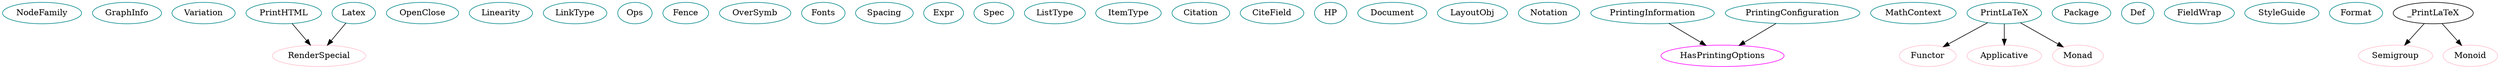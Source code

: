 digraph printers{
NodeFamily	[shape=oval, color=turquoise4, label="NodeFamily"];
GraphInfo	[shape=oval, color=turquoise4, label="GraphInfo"];
Variation	[shape=oval, color=turquoise4, label="Variation"];
PrintHTML	[shape=oval, color=turquoise4, label="PrintHTML"];
OpenClose	[shape=oval, color=turquoise4, label="OpenClose"];
Variation	[shape=oval, color=turquoise4, label="Variation"];
Linearity	[shape=oval, color=turquoise4, label="Linearity"];
LinkType	[shape=oval, color=turquoise4, label="LinkType"];
Ops	[shape=oval, color=turquoise4, label="Ops"];
Fence	[shape=oval, color=turquoise4, label="Fence"];
OverSymb	[shape=oval, color=turquoise4, label="OverSymb"];
Fonts	[shape=oval, color=turquoise4, label="Fonts"];
Spacing	[shape=oval, color=turquoise4, label="Spacing"];
Expr	[shape=oval, color=turquoise4, label="Expr"];
Spec	[shape=oval, color=turquoise4, label="Spec"];
ListType	[shape=oval, color=turquoise4, label="ListType"];
ItemType	[shape=oval, color=turquoise4, label="ItemType"];
Citation	[shape=oval, color=turquoise4, label="Citation"];
CiteField	[shape=oval, color=turquoise4, label="CiteField"];
HP	[shape=oval, color=turquoise4, label="HP"];
Document	[shape=oval, color=turquoise4, label="Document"];
LayoutObj	[shape=oval, color=turquoise4, label="LayoutObj"];
Notation	[shape=oval, color=turquoise4, label="Notation"];
PrintingInformation	[shape=oval, color=turquoise4, label="PrintingInformation"];
PrintingConfiguration	[shape=oval, color=turquoise4, label="PrintingConfiguration"];
MathContext	[shape=oval, color=turquoise4, label="MathContext"];
PrintLaTeX	[shape=oval, color=turquoise4, label="PrintLaTeX"];
Latex	[shape=oval, color=turquoise4, label="Latex"];
Package	[shape=oval, color=turquoise4, label="Package"];
Def	[shape=oval, color=turquoise4, label="Def"];
OpenClose	[shape=oval, color=turquoise4, label="OpenClose"];
FieldWrap	[shape=oval, color=turquoise4, label="FieldWrap"];
StyleGuide	[shape=oval, color=turquoise4, label="StyleGuide"];
Format	[shape=oval, color=turquoise4, label="Format"];
RenderSpecial	[shape=oval, color=pink, label="RenderSpecial"];
HasPrintingOptions	[shape=oval, color=pink, label="HasPrintingOptions"];
Functor	[shape=oval, color=pink, label="Functor"];
Applicative	[shape=oval, color=pink, label="Applicative"];
Monad	[shape=oval, color=pink, label="Monad"];
Semigroup	[shape=oval, color=pink, label="Semigroup"];
Monoid	[shape=oval, color=pink, label="Monoid"];
RenderSpecial	[shape=oval, color=pink, label="RenderSpecial"];
HasPrintingOptions	[shape=oval, color=magenta, label="HasPrintingOptions"];
PrintHTML -> RenderSpecial;
PrintingConfiguration -> HasPrintingOptions;
PrintingInformation -> HasPrintingOptions;
PrintLaTeX -> Functor;
PrintLaTeX -> Applicative;
PrintLaTeX -> Monad;
_PrintLaTeX -> Semigroup;
_PrintLaTeX -> Monoid;
Latex -> RenderSpecial;
}
